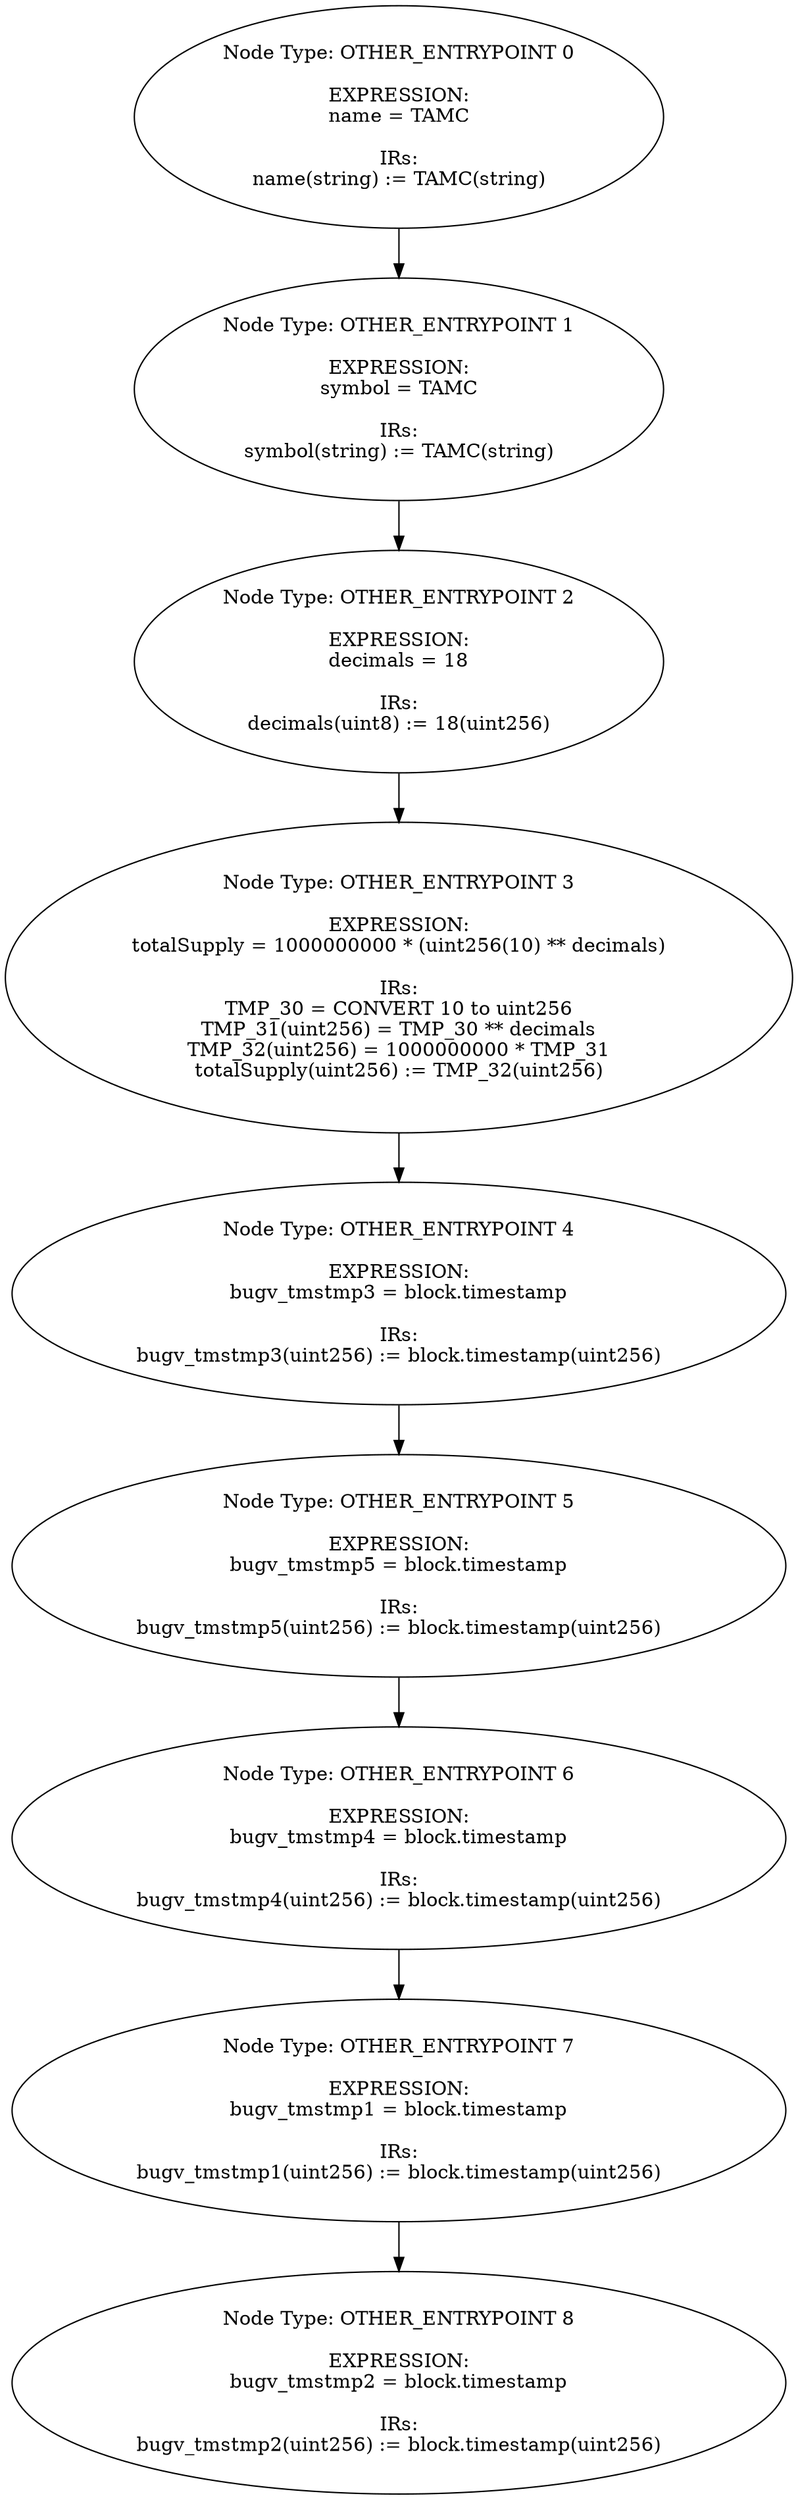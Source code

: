 digraph{
0[label="Node Type: OTHER_ENTRYPOINT 0

EXPRESSION:
name = TAMC

IRs:
name(string) := TAMC(string)"];
0->1;
1[label="Node Type: OTHER_ENTRYPOINT 1

EXPRESSION:
symbol = TAMC

IRs:
symbol(string) := TAMC(string)"];
1->2;
2[label="Node Type: OTHER_ENTRYPOINT 2

EXPRESSION:
decimals = 18

IRs:
decimals(uint8) := 18(uint256)"];
2->3;
3[label="Node Type: OTHER_ENTRYPOINT 3

EXPRESSION:
totalSupply = 1000000000 * (uint256(10) ** decimals)

IRs:
TMP_30 = CONVERT 10 to uint256
TMP_31(uint256) = TMP_30 ** decimals
TMP_32(uint256) = 1000000000 * TMP_31
totalSupply(uint256) := TMP_32(uint256)"];
3->4;
4[label="Node Type: OTHER_ENTRYPOINT 4

EXPRESSION:
bugv_tmstmp3 = block.timestamp

IRs:
bugv_tmstmp3(uint256) := block.timestamp(uint256)"];
4->5;
5[label="Node Type: OTHER_ENTRYPOINT 5

EXPRESSION:
bugv_tmstmp5 = block.timestamp

IRs:
bugv_tmstmp5(uint256) := block.timestamp(uint256)"];
5->6;
6[label="Node Type: OTHER_ENTRYPOINT 6

EXPRESSION:
bugv_tmstmp4 = block.timestamp

IRs:
bugv_tmstmp4(uint256) := block.timestamp(uint256)"];
6->7;
7[label="Node Type: OTHER_ENTRYPOINT 7

EXPRESSION:
bugv_tmstmp1 = block.timestamp

IRs:
bugv_tmstmp1(uint256) := block.timestamp(uint256)"];
7->8;
8[label="Node Type: OTHER_ENTRYPOINT 8

EXPRESSION:
bugv_tmstmp2 = block.timestamp

IRs:
bugv_tmstmp2(uint256) := block.timestamp(uint256)"];
}
